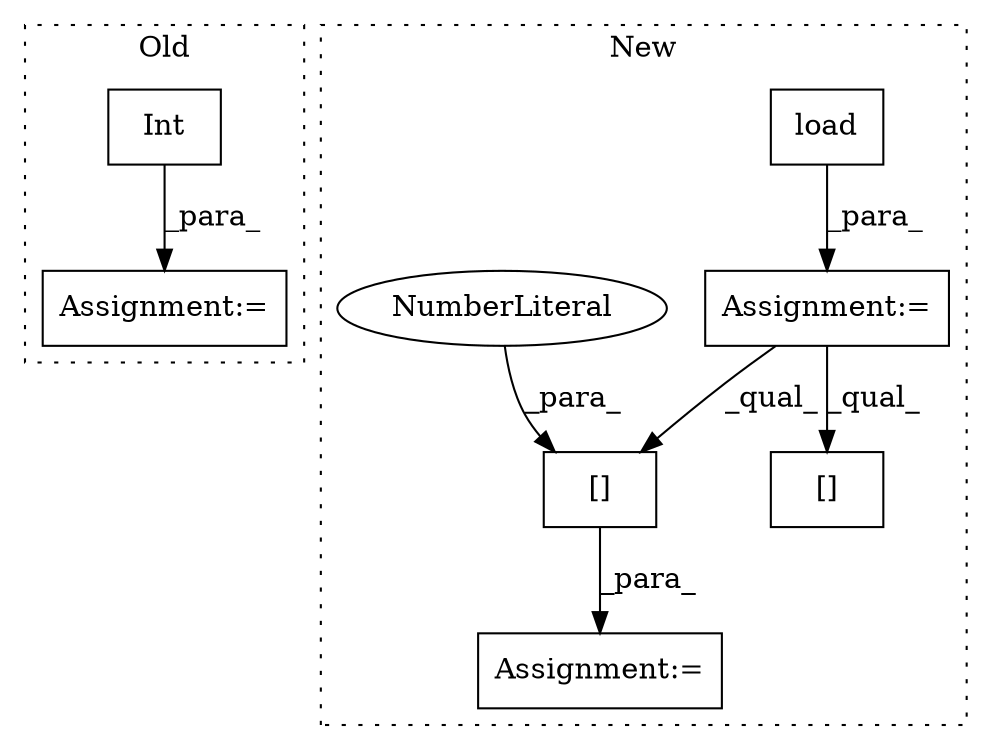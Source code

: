 digraph G {
subgraph cluster0 {
1 [label="Int" a="32" s="1914,1948" l="4,1" shape="box"];
3 [label="Assignment:=" a="7" s="1913" l="1" shape="box"];
label = "Old";
style="dotted";
}
subgraph cluster1 {
2 [label="load" a="32" s="1912,1923" l="5,1" shape="box"];
4 [label="[]" a="2" s="1961,2009" l="47,1" shape="box"];
5 [label="NumberLiteral" a="34" s="2008" l="1" shape="ellipse"];
6 [label="[]" a="2" s="1961,1988" l="17,1" shape="box"];
7 [label="Assignment:=" a="7" s="1960" l="1" shape="box"];
8 [label="Assignment:=" a="7" s="1906" l="1" shape="box"];
label = "New";
style="dotted";
}
1 -> 3 [label="_para_"];
2 -> 8 [label="_para_"];
4 -> 7 [label="_para_"];
5 -> 4 [label="_para_"];
8 -> 4 [label="_qual_"];
8 -> 6 [label="_qual_"];
}